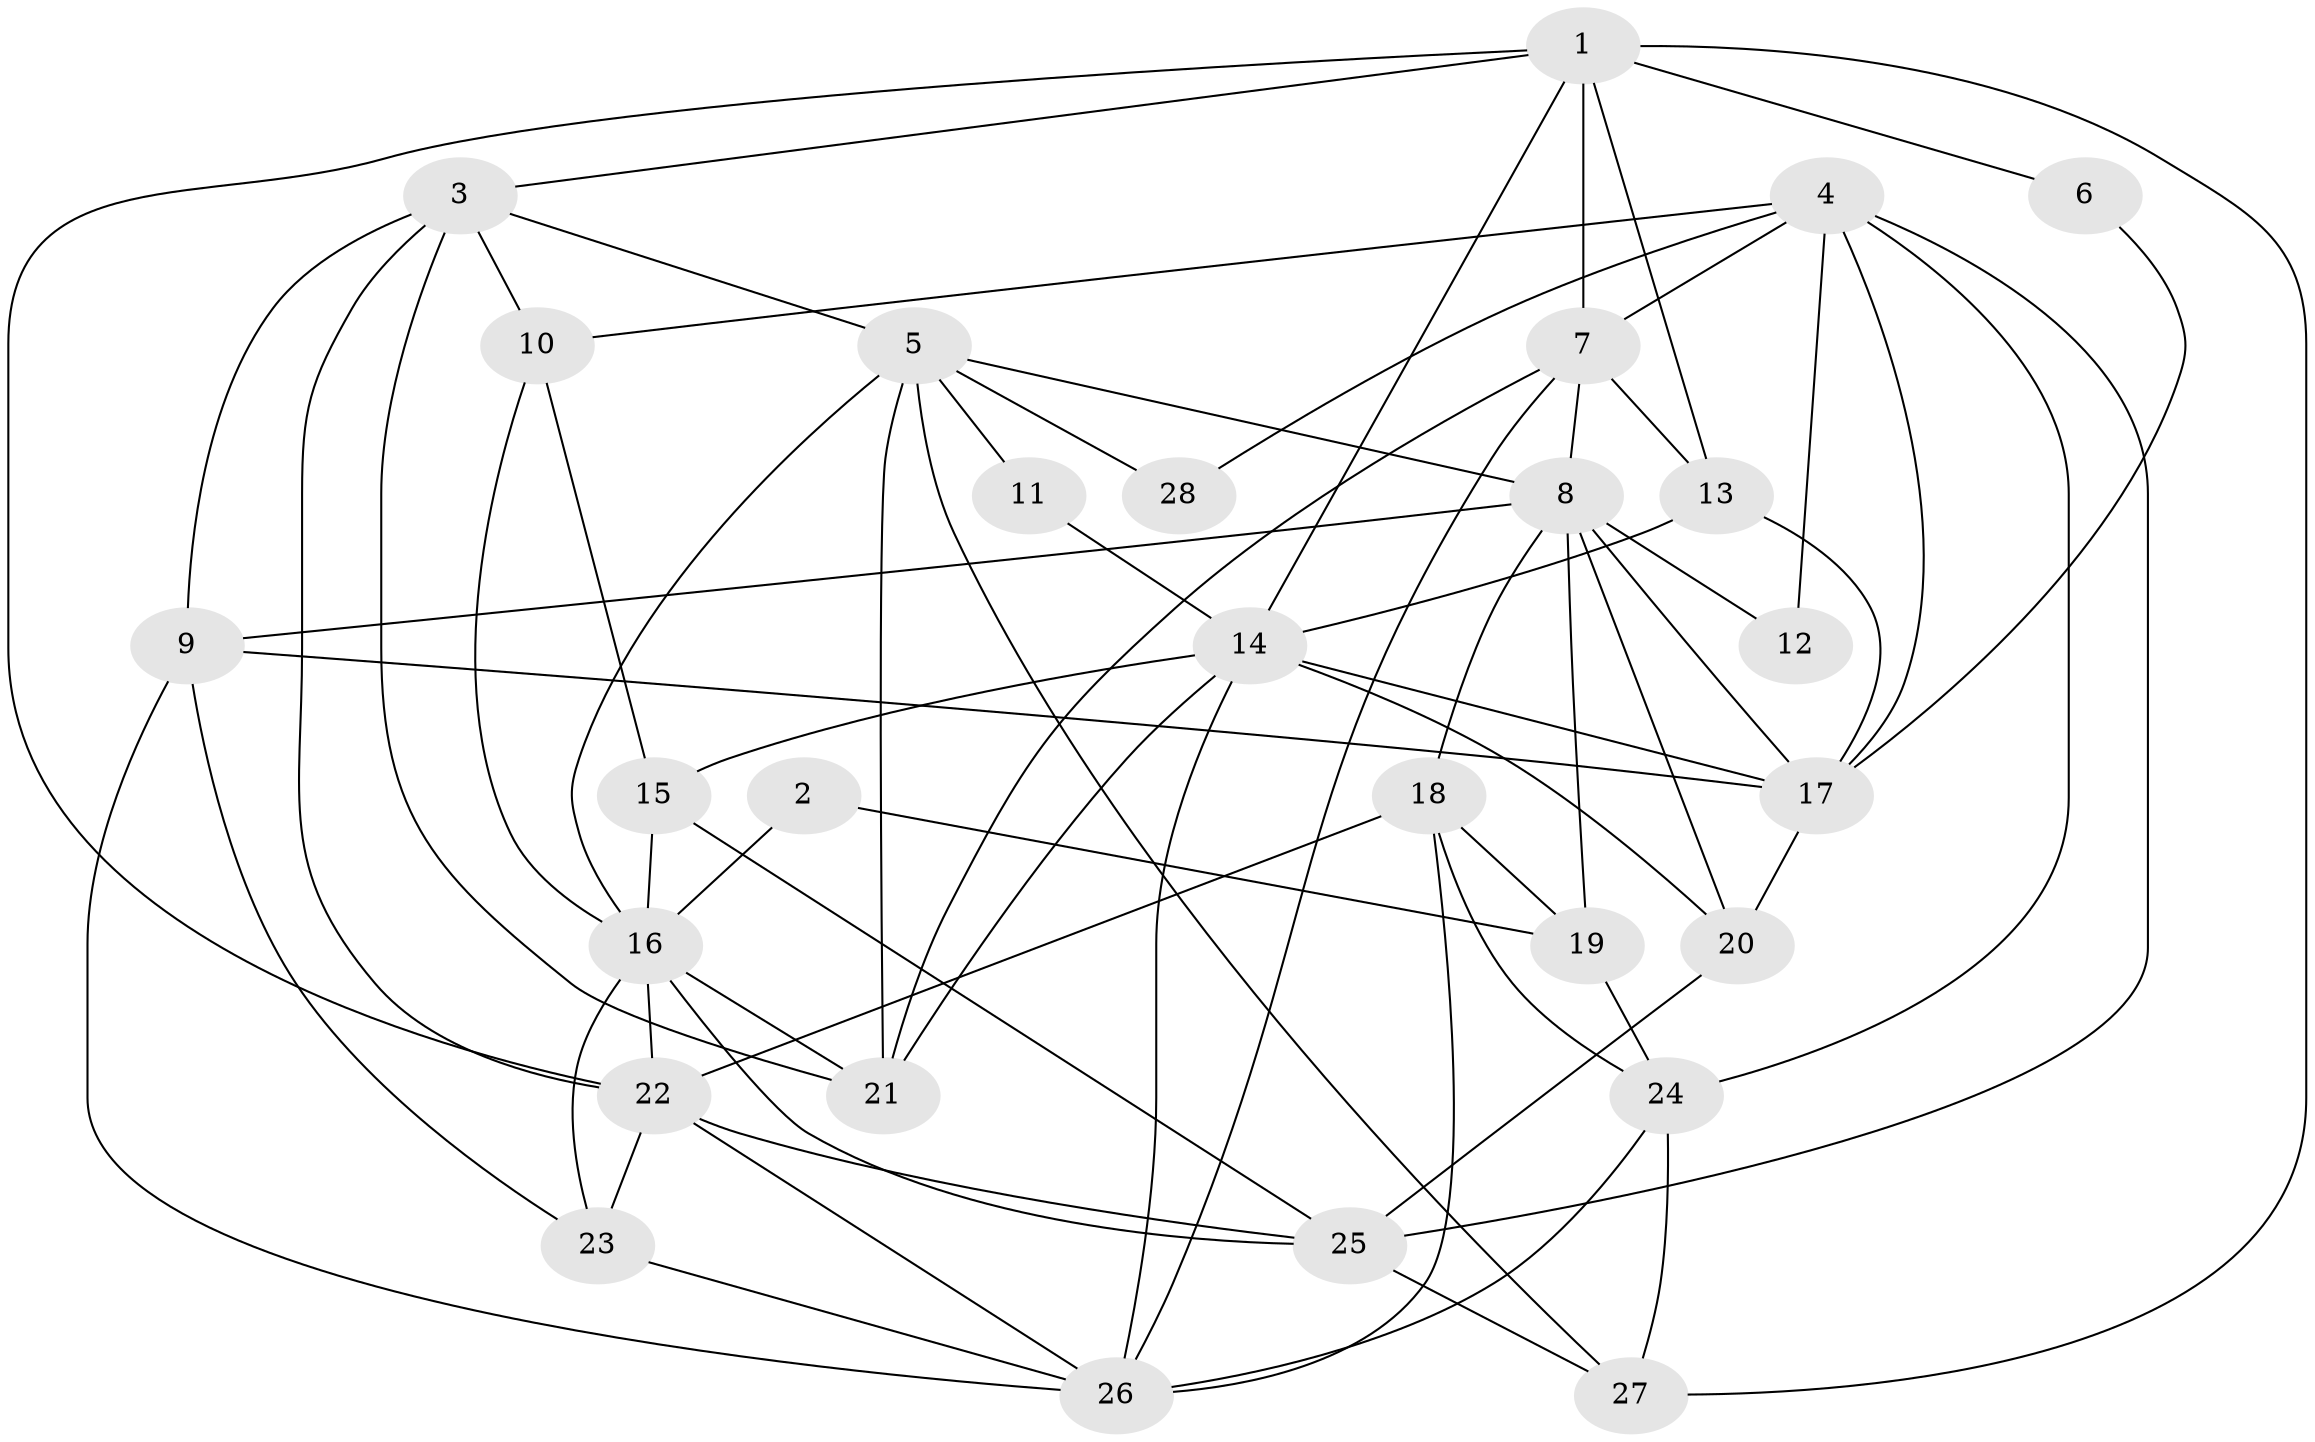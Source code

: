 // original degree distribution, {4: 0.2549019607843137, 2: 0.1568627450980392, 6: 0.11764705882352941, 3: 0.21568627450980393, 7: 0.0196078431372549, 5: 0.23529411764705882}
// Generated by graph-tools (version 1.1) at 2025/26/03/09/25 03:26:14]
// undirected, 28 vertices, 71 edges
graph export_dot {
graph [start="1"]
  node [color=gray90,style=filled];
  1;
  2;
  3;
  4;
  5;
  6;
  7;
  8;
  9;
  10;
  11;
  12;
  13;
  14;
  15;
  16;
  17;
  18;
  19;
  20;
  21;
  22;
  23;
  24;
  25;
  26;
  27;
  28;
  1 -- 3 [weight=1.0];
  1 -- 6 [weight=1.0];
  1 -- 7 [weight=2.0];
  1 -- 13 [weight=1.0];
  1 -- 14 [weight=1.0];
  1 -- 22 [weight=1.0];
  1 -- 27 [weight=1.0];
  2 -- 16 [weight=1.0];
  2 -- 19 [weight=2.0];
  3 -- 5 [weight=1.0];
  3 -- 9 [weight=1.0];
  3 -- 10 [weight=1.0];
  3 -- 21 [weight=1.0];
  3 -- 22 [weight=1.0];
  4 -- 7 [weight=2.0];
  4 -- 10 [weight=1.0];
  4 -- 12 [weight=1.0];
  4 -- 17 [weight=1.0];
  4 -- 24 [weight=1.0];
  4 -- 25 [weight=1.0];
  4 -- 28 [weight=1.0];
  5 -- 8 [weight=1.0];
  5 -- 11 [weight=1.0];
  5 -- 16 [weight=1.0];
  5 -- 21 [weight=1.0];
  5 -- 27 [weight=1.0];
  5 -- 28 [weight=1.0];
  6 -- 17 [weight=1.0];
  7 -- 8 [weight=1.0];
  7 -- 13 [weight=1.0];
  7 -- 21 [weight=1.0];
  7 -- 26 [weight=1.0];
  8 -- 9 [weight=1.0];
  8 -- 12 [weight=1.0];
  8 -- 17 [weight=1.0];
  8 -- 18 [weight=1.0];
  8 -- 19 [weight=1.0];
  8 -- 20 [weight=2.0];
  9 -- 17 [weight=1.0];
  9 -- 23 [weight=1.0];
  9 -- 26 [weight=1.0];
  10 -- 15 [weight=1.0];
  10 -- 16 [weight=1.0];
  11 -- 14 [weight=1.0];
  13 -- 14 [weight=1.0];
  13 -- 17 [weight=1.0];
  14 -- 15 [weight=1.0];
  14 -- 17 [weight=1.0];
  14 -- 20 [weight=2.0];
  14 -- 21 [weight=1.0];
  14 -- 26 [weight=1.0];
  15 -- 16 [weight=1.0];
  15 -- 25 [weight=1.0];
  16 -- 21 [weight=1.0];
  16 -- 22 [weight=1.0];
  16 -- 23 [weight=1.0];
  16 -- 25 [weight=1.0];
  17 -- 20 [weight=1.0];
  18 -- 19 [weight=1.0];
  18 -- 22 [weight=1.0];
  18 -- 24 [weight=1.0];
  18 -- 26 [weight=1.0];
  19 -- 24 [weight=1.0];
  20 -- 25 [weight=1.0];
  22 -- 23 [weight=1.0];
  22 -- 25 [weight=1.0];
  22 -- 26 [weight=2.0];
  23 -- 26 [weight=1.0];
  24 -- 26 [weight=1.0];
  24 -- 27 [weight=1.0];
  25 -- 27 [weight=1.0];
}

